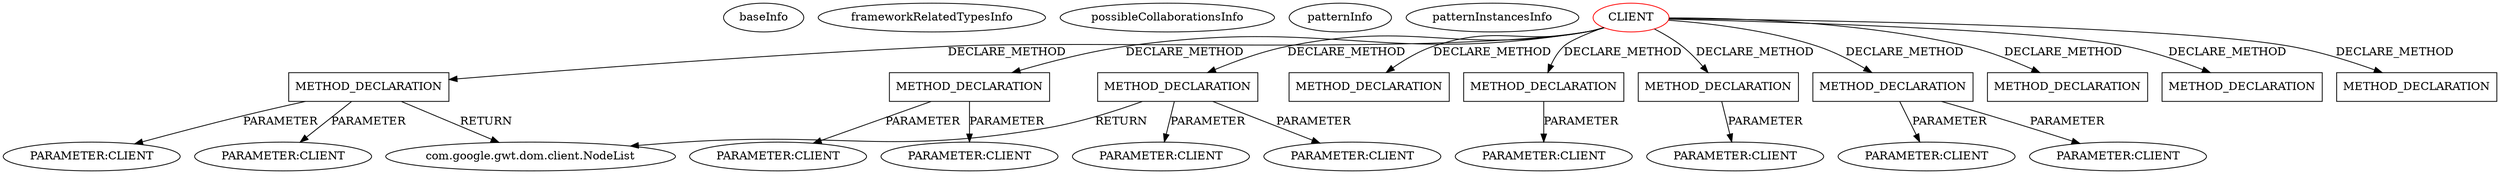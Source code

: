 digraph {
baseInfo[graphId=2091,category="pattern",isAnonymous=false,possibleRelation=false]
frameworkRelatedTypesInfo[]
possibleCollaborationsInfo[]
patternInfo[frequency=2.0,patternRootClient=0]
patternInstancesInfo[0="mguiral-GwtSvgLib~/mguiral-GwtSvgLib/GwtSvgLib-master/src/gwt/html5/svg/client/user/ui/SVGWidget.java~SVGWidget~3992",1="mguiral-GwtSvgLib~/mguiral-GwtSvgLib/GwtSvgLib-master/src/gwt/html5/svg/client/dom/SVGSVGElement.java~SVGSVGElement~3837"]
50[label="com.google.gwt.dom.client.NodeList",vertexType="FRAMEWORK_CLASS_TYPE",isFrameworkType=false]
56[label="METHOD_DECLARATION",vertexType="CLIENT_METHOD_DECLARATION",isFrameworkType=false,shape=box]
0[label="CLIENT",vertexType="ROOT_CLIENT_CLASS_DECLARATION",isFrameworkType=false,color=red]
58[label="PARAMETER:CLIENT",vertexType="PARAMETER_DECLARATION",isFrameworkType=false]
60[label="PARAMETER:CLIENT",vertexType="PARAMETER_DECLARATION",isFrameworkType=false]
62[label="METHOD_DECLARATION",vertexType="CLIENT_METHOD_DECLARATION",isFrameworkType=false,shape=box]
63[label="PARAMETER:CLIENT",vertexType="PARAMETER_DECLARATION",isFrameworkType=false]
49[label="METHOD_DECLARATION",vertexType="CLIENT_METHOD_DECLARATION",isFrameworkType=false,shape=box]
65[label="PARAMETER:CLIENT",vertexType="PARAMETER_DECLARATION",isFrameworkType=false]
51[label="PARAMETER:CLIENT",vertexType="PARAMETER_DECLARATION",isFrameworkType=false]
76[label="METHOD_DECLARATION",vertexType="CLIENT_METHOD_DECLARATION",isFrameworkType=false,shape=box]
53[label="PARAMETER:CLIENT",vertexType="PARAMETER_DECLARATION",isFrameworkType=false]
118[label="METHOD_DECLARATION",vertexType="CLIENT_METHOD_DECLARATION",isFrameworkType=false,shape=box]
120[label="PARAMETER:CLIENT",vertexType="PARAMETER_DECLARATION",isFrameworkType=false]
92[label="METHOD_DECLARATION",vertexType="CLIENT_METHOD_DECLARATION",isFrameworkType=false,shape=box]
94[label="PARAMETER:CLIENT",vertexType="PARAMETER_DECLARATION",isFrameworkType=false]
67[label="METHOD_DECLARATION",vertexType="CLIENT_METHOD_DECLARATION",isFrameworkType=false,shape=box]
70[label="PARAMETER:CLIENT",vertexType="PARAMETER_DECLARATION",isFrameworkType=false]
68[label="PARAMETER:CLIENT",vertexType="PARAMETER_DECLARATION",isFrameworkType=false]
87[label="METHOD_DECLARATION",vertexType="CLIENT_METHOD_DECLARATION",isFrameworkType=false,shape=box]
108[label="METHOD_DECLARATION",vertexType="CLIENT_METHOD_DECLARATION",isFrameworkType=false,shape=box]
11[label="METHOD_DECLARATION",vertexType="CLIENT_METHOD_DECLARATION",isFrameworkType=false,shape=box]
67->68[label="PARAMETER"]
62->63[label="PARAMETER"]
56->50[label="RETURN"]
118->120[label="PARAMETER"]
0->118[label="DECLARE_METHOD"]
92->94[label="PARAMETER"]
49->50[label="RETURN"]
56->58[label="PARAMETER"]
0->11[label="DECLARE_METHOD"]
0->49[label="DECLARE_METHOD"]
0->76[label="DECLARE_METHOD"]
67->70[label="PARAMETER"]
0->67[label="DECLARE_METHOD"]
0->87[label="DECLARE_METHOD"]
56->60[label="PARAMETER"]
62->65[label="PARAMETER"]
49->53[label="PARAMETER"]
0->92[label="DECLARE_METHOD"]
0->56[label="DECLARE_METHOD"]
0->62[label="DECLARE_METHOD"]
0->108[label="DECLARE_METHOD"]
49->51[label="PARAMETER"]
}
